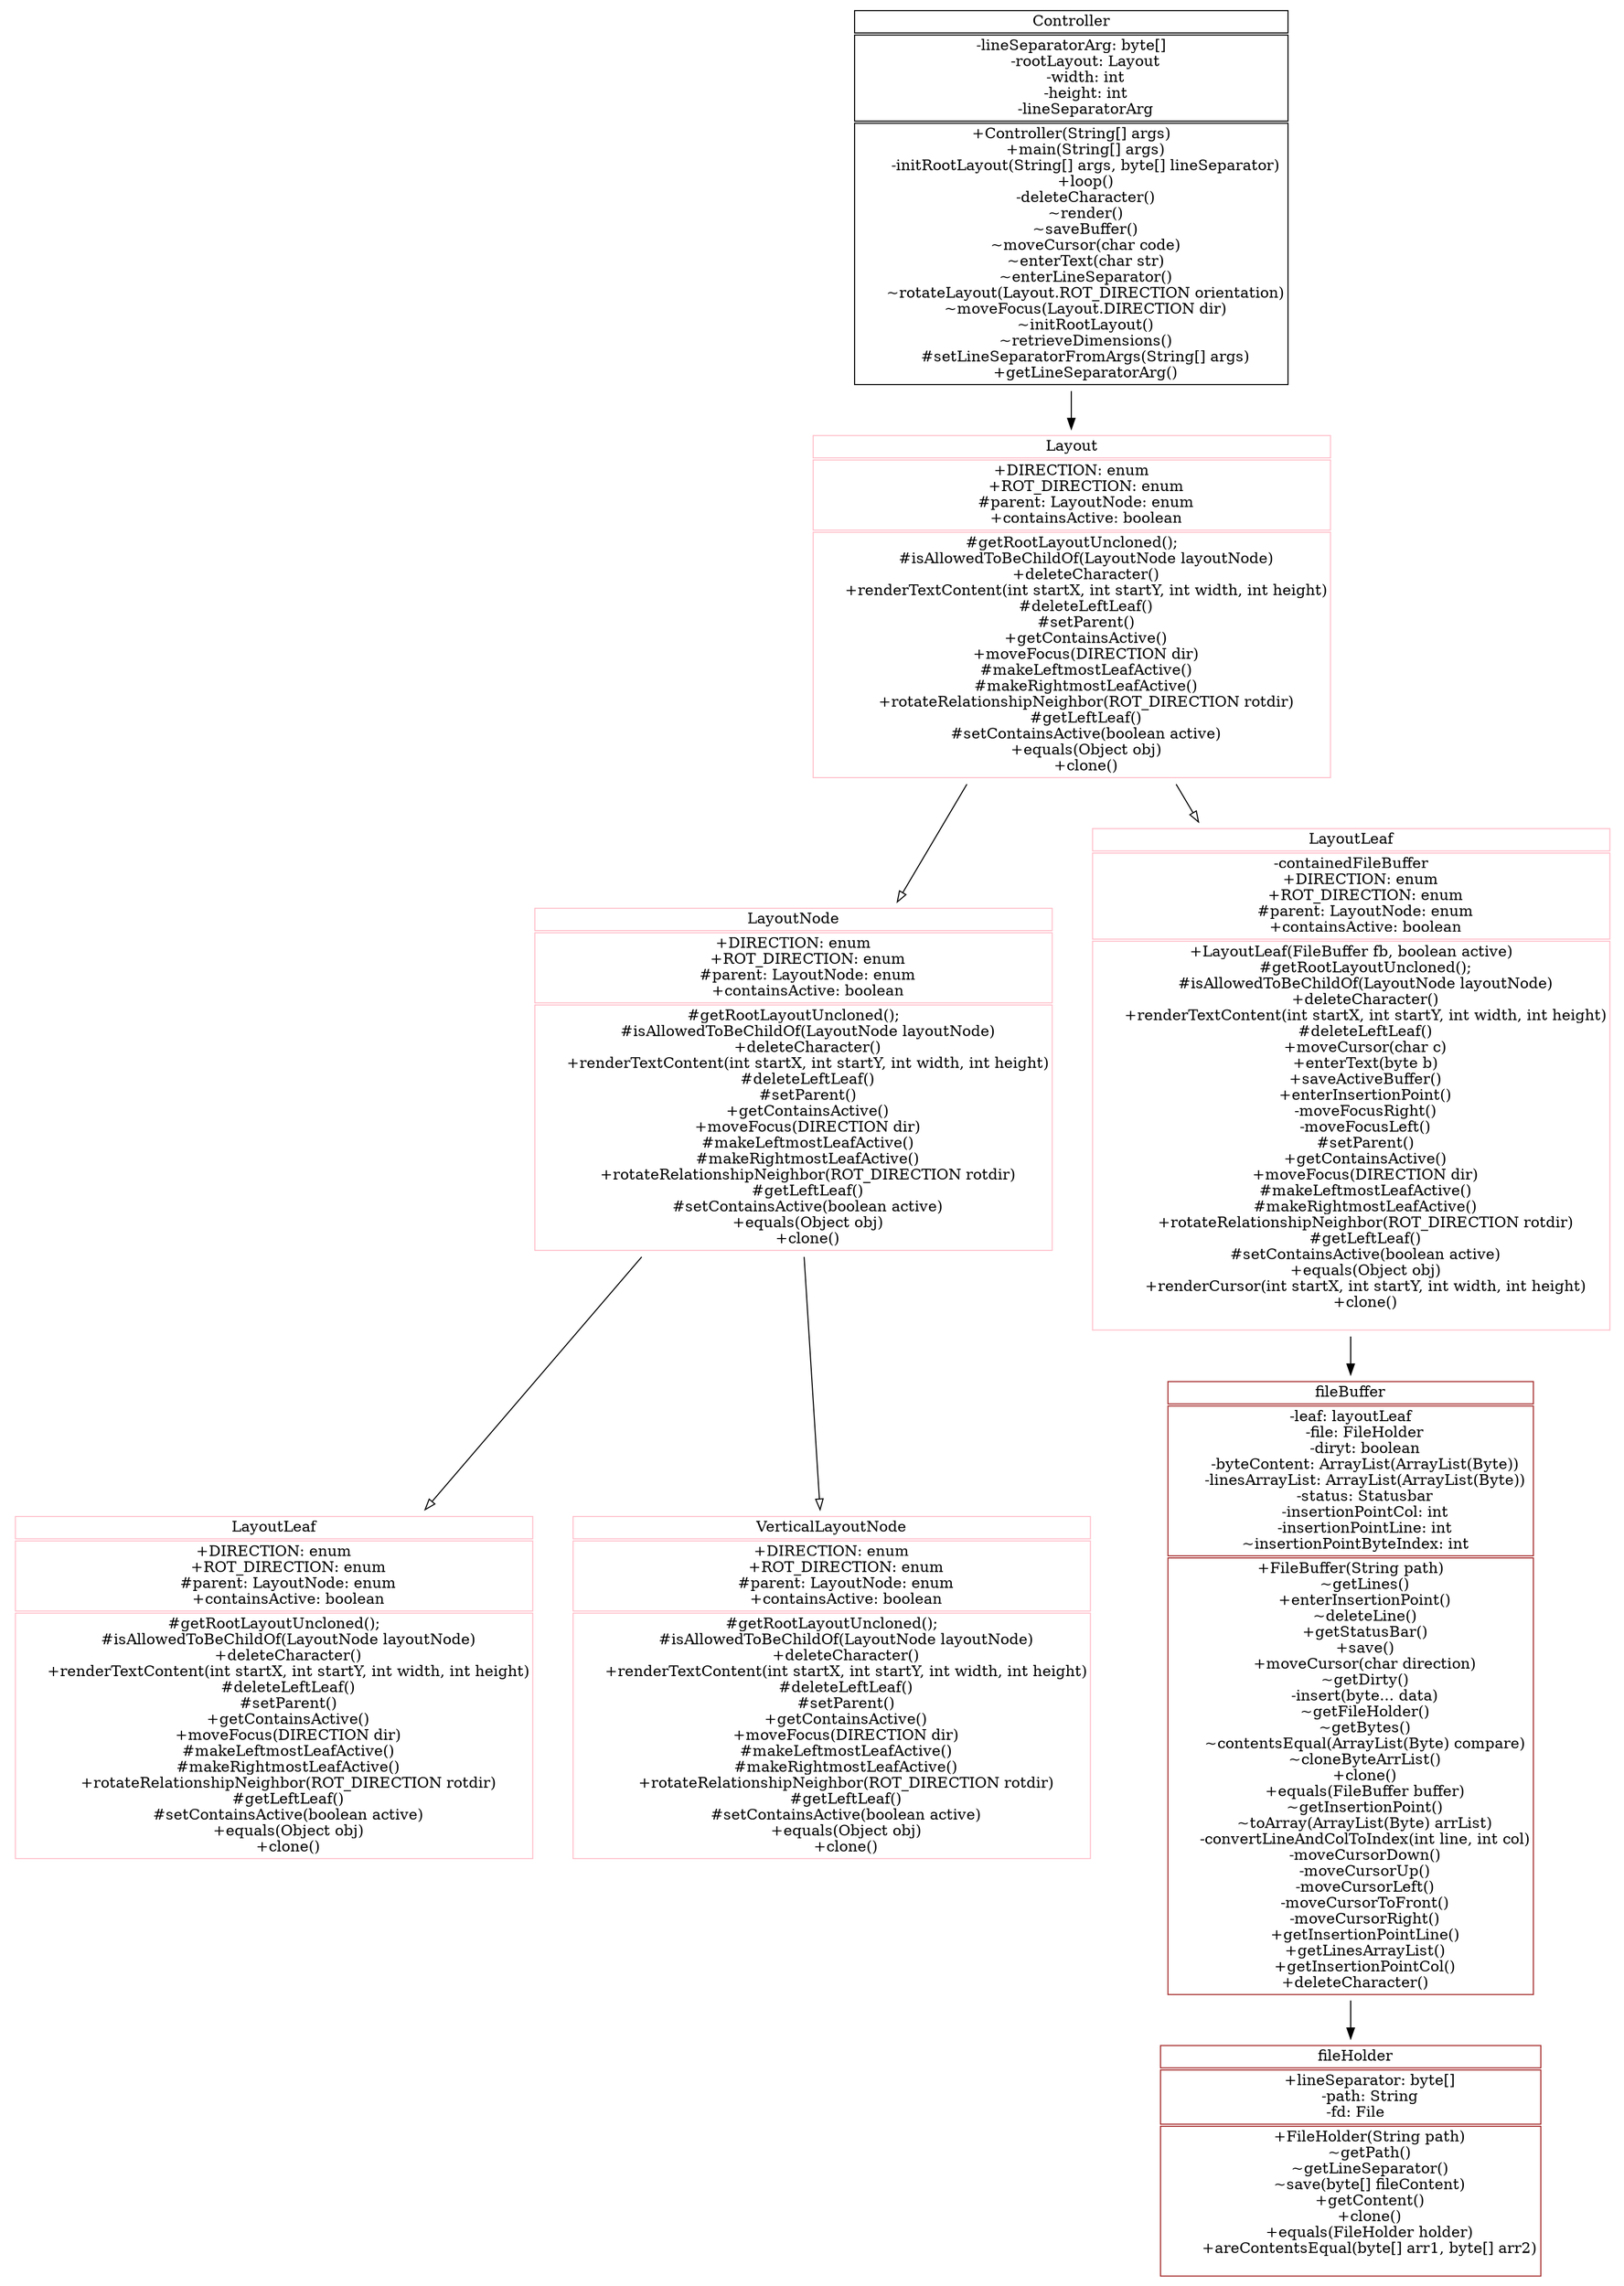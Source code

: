 digraph {
  node[shape=none]

  Layout[color=pink, label=<<table BORDER="0" CELLBORDER="1">
    <tr><td>Layout</td></tr>
    <tr><td>+DIRECTION: enum<br/>
      +ROT_DIRECTION: enum<br/>
      #parent: LayoutNode: enum<br/>
      +containsActive: boolean</td></tr>
    <tr><td>#getRootLayoutUncloned();<br/>
      #isAllowedToBeChildOf(LayoutNode layoutNode)<br/>
      +deleteCharacter()<br/>
      +renderTextContent(int startX, int startY, int width, int height)<br/>
      #deleteLeftLeaf()<br/>
      #setParent()<br/>
      +getContainsActive()<br/>
      +moveFocus(DIRECTION dir)<br/>
      #makeLeftmostLeafActive()<br/>
      #makeRightmostLeafActive()<br/>
      +rotateRelationshipNeighbor(ROT_DIRECTION rotdir)<br/>
      #getLeftLeaf()<br/>
      #setContainsActive(boolean active)<br/>
      +equals(Object obj)<br/>
      +clone()</td></tr>
    </table>>]

  LayoutNode[color=pink, label=<<table BORDER="0" CELLBORDER="1">
    <tr><td>LayoutNode</td></tr>
    <tr><td>+DIRECTION: enum<br/>
      +ROT_DIRECTION: enum<br/>
      #parent: LayoutNode: enum<br/>
      +containsActive: boolean</td></tr>
    <tr><td>#getRootLayoutUncloned();<br/>
      #isAllowedToBeChildOf(LayoutNode layoutNode)<br/>
      +deleteCharacter()<br/>
      +renderTextContent(int startX, int startY, int width, int height)<br/>
      #deleteLeftLeaf()<br/>
      #setParent()<br/>
      +getContainsActive()<br/>
      +moveFocus(DIRECTION dir)<br/>
      #makeLeftmostLeafActive()<br/>
      #makeRightmostLeafActive()<br/>
      +rotateRelationshipNeighbor(ROT_DIRECTION rotdir)<br/>
      #getLeftLeaf()<br/>
      #setContainsActive(boolean active)<br/>
      +equals(Object obj)<br/>
      +clone()</td></tr>
    </table>>]

  LayoutLeaf[color=pink, label=<<table BORDER="0" CELLBORDER="1">
    <tr><td>LayoutLeaf</td></tr>
    <tr><td>-containedFileBuffer<br/>
    +DIRECTION: enum<br/>
      +ROT_DIRECTION: enum<br/>
      #parent: LayoutNode: enum<br/>
      +containsActive: boolean</td></tr>
    <tr><td>+LayoutLeaf(FileBuffer fb, boolean active)<br/>
      #getRootLayoutUncloned();<br/>
      #isAllowedToBeChildOf(LayoutNode layoutNode)<br/>
      +deleteCharacter()<br/>
      +renderTextContent(int startX, int startY, int width, int height)<br/>
      #deleteLeftLeaf()<br/>
      +moveCursor(char c)<br/>
      +enterText(byte b)<br/>
      +saveActiveBuffer()<br/>
      +enterInsertionPoint()<br/>
      -moveFocusRight()<br/>
      -moveFocusLeft()<br/>
      #setParent()<br/>
      +getContainsActive()<br/>
      +moveFocus(DIRECTION dir)<br/>
      #makeLeftmostLeafActive()<br/>
      #makeRightmostLeafActive()<br/>
      +rotateRelationshipNeighbor(ROT_DIRECTION rotdir)<br/>
      #getLeftLeaf()<br/>
      #setContainsActive(boolean active)<br/>
      +equals(Object obj)<br/>
      +renderCursor(int startX, int startY, int width, int height)<br/>
      +clone()<br/>
      </td></tr>
    </table>>]

  LayoutNodeHorizontal[color=pink, label=<<table BORDER="0" CELLBORDER="1">
    <tr><td>LayoutLeaf</td></tr>
    <tr><td>+DIRECTION: enum<br/>
      +ROT_DIRECTION: enum<br/>
      #parent: LayoutNode: enum<br/>
      +containsActive: boolean</td></tr>
    <tr><td>#getRootLayoutUncloned();<br/>
      #isAllowedToBeChildOf(LayoutNode layoutNode)<br/>
      +deleteCharacter()<br/>
      +renderTextContent(int startX, int startY, int width, int height)<br/>
      #deleteLeftLeaf()<br/>
      #setParent()<br/>
      +getContainsActive()<br/>
      +moveFocus(DIRECTION dir)<br/>
      #makeLeftmostLeafActive()<br/>
      #makeRightmostLeafActive()<br/>
      +rotateRelationshipNeighbor(ROT_DIRECTION rotdir)<br/>
      #getLeftLeaf()<br/>
      #setContainsActive(boolean active)<br/>
      +equals(Object obj)<br/>
      +clone()</td></tr>
    </table>>]
  
  LayoutNodeVertical[color=pink, label=<<table BORDER="0" CELLBORDER="1">
    <tr><td>VerticalLayoutNode</td></tr>
    <tr><td>+DIRECTION: enum<br/>
      +ROT_DIRECTION: enum<br/>
      #parent: LayoutNode: enum<br/>
      +containsActive: boolean</td></tr>
    <tr><td>#getRootLayoutUncloned();<br/>
      #isAllowedToBeChildOf(LayoutNode layoutNode)<br/>
      +deleteCharacter()<br/>
      +renderTextContent(int startX, int startY, int width, int height)<br/>
      #deleteLeftLeaf()<br/>
      #setParent()<br/>
      +getContainsActive()<br/>
      +moveFocus(DIRECTION dir)<br/>
      #makeLeftmostLeafActive()<br/>
      #makeRightmostLeafActive()<br/>
      +rotateRelationshipNeighbor(ROT_DIRECTION rotdir)<br/>
      #getLeftLeaf()<br/>
      #setContainsActive(boolean active)<br/>
      +equals(Object obj)<br/>
      +clone()</td></tr>
    </table>>]

  fileBuffer[color=brown, label=<<table BORDER="0" CELLBORDER="1">
    <tr><td>fileBuffer</td></tr>
    <tr><td>-leaf: layoutLeaf<br/>
      -file: FileHolder<br/>
      -diryt: boolean<br/>
      -byteContent: ArrayList(ArrayList(Byte))<br/>
      -linesArrayList: ArrayList(ArrayList(Byte))<br/>
      -status: Statusbar<br/>
      -insertionPointCol: int<br/>
      -insertionPointLine: int<br/>
      ~insertionPointByteIndex: int
    </td></tr>
    <tr><td>+FileBuffer(String path)<br/>
      ~getLines()<br/>
      +enterInsertionPoint()<br/>
      ~deleteLine()<br/>
      +getStatusBar()<br/>
      +save()<br/>
      +moveCursor(char direction)<br/>
      ~getDirty()<br/>
      -insert(byte... data)<br/>
      ~getFileHolder()<br/>
      ~getBytes()<br/>
      ~contentsEqual(ArrayList(Byte) compare)<br/>
      ~cloneByteArrList()<br/>
      +clone()<br/>
      +equals(FileBuffer buffer)<br/>
      ~getInsertionPoint()<br/>
      ~toArray(ArrayList(Byte) arrList)<br/>
      -convertLineAndColToIndex(int line, int col)<br/>
      -moveCursorDown()<br/>
      -moveCursorUp()<br/>
      -moveCursorLeft()<br/>
      -moveCursorToFront()<br/>
      -moveCursorRight()<br/>
      +getInsertionPointLine()<br/>
      +getLinesArrayList()<br/>
      +getInsertionPointCol()<br/>
      +deleteCharacter()
    </td></tr>
    </table>>]

  controller[color=black, label=<<table BORDER="0" CELLBORDER="1">
    <tr><td>Controller</td></tr>
    <tr><td>-lineSeparatorArg: byte[]<br/>
      -rootLayout: Layout<br/>
      -width: int<br/>
      -height: int<br/>
      -lineSeparatorArg</td></tr>
    <tr><td>+Controller(String[] args)<br/>
      +main(String[] args)<br/>
      -initRootLayout(String[] args, byte[] lineSeparator)<br/>
      +loop()<br/>
      -deleteCharacter()<br/>
      ~render()<br/>
      ~saveBuffer()<br/>
      ~moveCursor(char code)<br/>
      ~enterText(char str)<br/>
      ~enterLineSeparator()<br/>
      ~rotateLayout(Layout.ROT_DIRECTION orientation)<br/>
      ~moveFocus(Layout.DIRECTION dir)<br/>
      ~initRootLayout()<br/>
      ~retrieveDimensions()<br/>
      #setLineSeparatorFromArgs(String[] args)<br/>
      +getLineSeparatorArg()</td></tr>
    </table>>]

    fileHolder[color=brown, label=<<table BORDER="0" CELLBORDER="1"><tr><td>
        fileHolder
      </td></tr><tr><td>
        +lineSeparator: byte[]<br/>
        -path: String<br/>
        -fd: File
      </td></tr><tr><td>
        +FileHolder(String path)<br/>
        ~getPath()<br/>
        ~getLineSeparator()<br/>
        ~save(byte[] fileContent)<br/>
        +getContent()<br/>
        +clone()<br/>
        +equals(FileHolder holder)<br/>
        +areContentsEqual(byte[] arr1, byte[] arr2)<br/>
      </td></tr></table>>]

  controller -> Layout 
  Layout -> {LayoutNode, LayoutLeaf}[arrowhead=onormal]
  LayoutNode -> {LayoutNodeHorizontal, LayoutNodeVertical}[arrowhead=onormal]
  LayoutLeaf -> fileBuffer -> fileHolder
}
